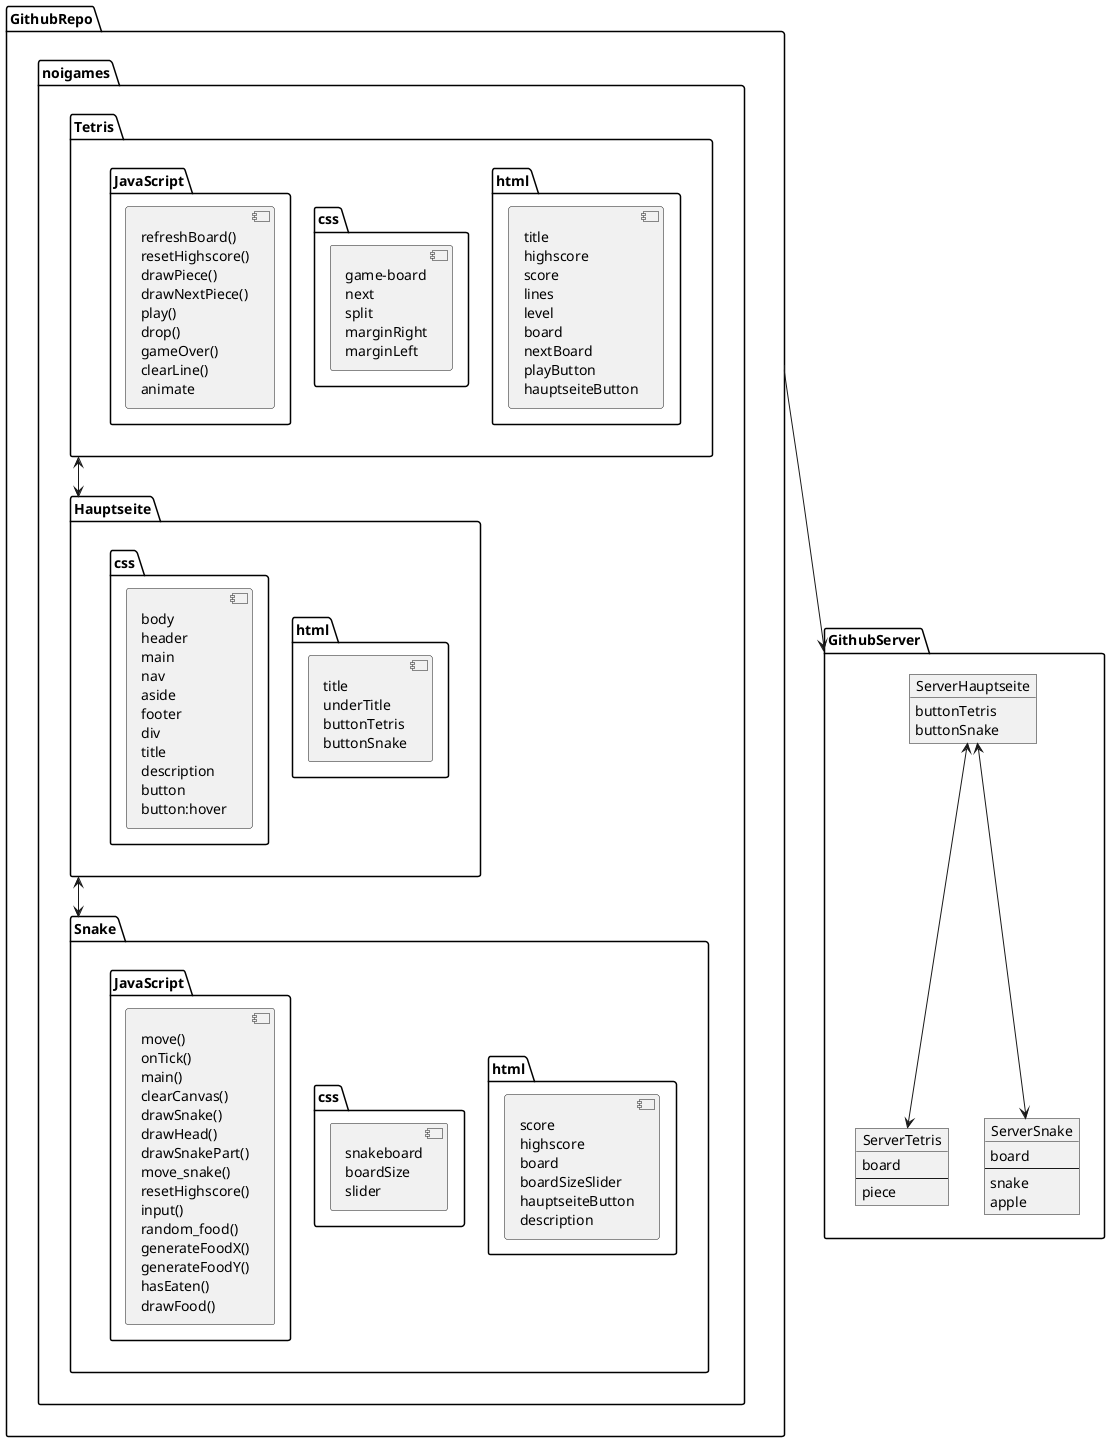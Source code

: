 @startuml
package GithubServer {
    object ServerHauptseite {
        buttonTetris
        buttonSnake
    }
    object ServerTetris {
        board
        --
        piece
    }
    object ServerSnake {
        board
        --
        snake
        apple
    }
}
package GithubRepo{
    package noigames {
        package Hauptseite {
            package html as h1 {
                component 1 [
                    title
                    underTitle
                    buttonTetris
                    buttonSnake
                ]
            }
            package css as c1 {
                component 2 [
                    body
                    header
                    main
                    nav
                    aside
                    footer
                    div
                    title
                    description
                    button
                    button:hover
                ]
            }
        }
        package Tetris {
            package html as h2 {
                component 3 [
                    title
                    highscore
                    score
                    lines
                    level
                    board
                    nextBoard
                    playButton
                    hauptseiteButton
                ]
            }
            package css as c2{
                component 4 [
                    game-board
                    next
                    split
                    marginRight
                    marginLeft
                ]
            }
            package JavaScript as j1 {
                component 5 [
                    refreshBoard()
                    resetHighscore()
                    drawPiece()
                    drawNextPiece()
                    play()
                    drop()
                    gameOver()
                    clearLine()
                    animate
                ]
            }
        }
        package Snake {
            package html as h3 {
                component 6 [
                    score
                    highscore
                    board
                    boardSizeSlider
                    hauptseiteButton
                    description
                ]
            }
            package css as c3 {
                component 7 [
                    snakeboard
                    boardSize
                    slider
                ]
            }
            package JavaScript as j2{
                component 8 [
                    move()
                    onTick()
                    main()
                    clearCanvas()
                    drawSnake()
                    drawHead()
                    drawSnakePart()
                    move_snake()
                    resetHighscore()
                    input()
                    random_food()
                    generateFoodX()
                    generateFoodY()
                    hasEaten()
                    drawFood()
                ]
            }
        }
    }
}
Hauptseite <--> Snake
Tetris <--> Hauptseite

ServerHauptseite <--> ServerTetris
ServerHauptseite <--> ServerSnake

GithubRepo --> GithubServer
@enduml